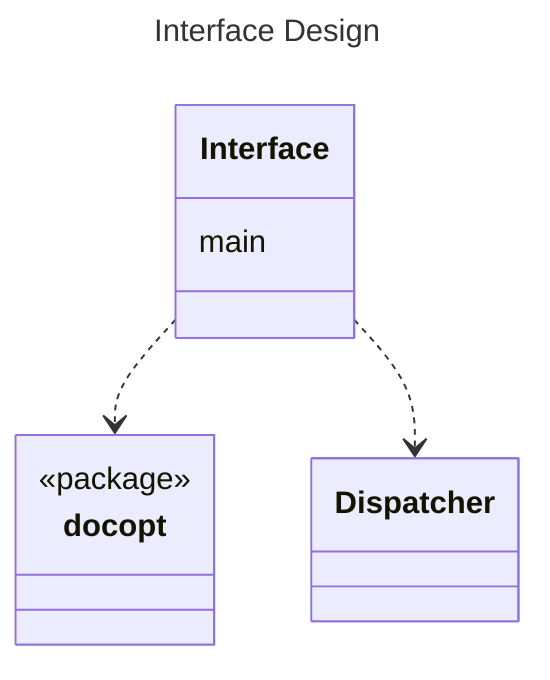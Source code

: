 ---
title: Interface Design
---
classDiagram
    class Interface {
        main
    }

    class docopt {
        <<package>>
    }

    Interface ..> docopt
    Interface ..> Dispatcher